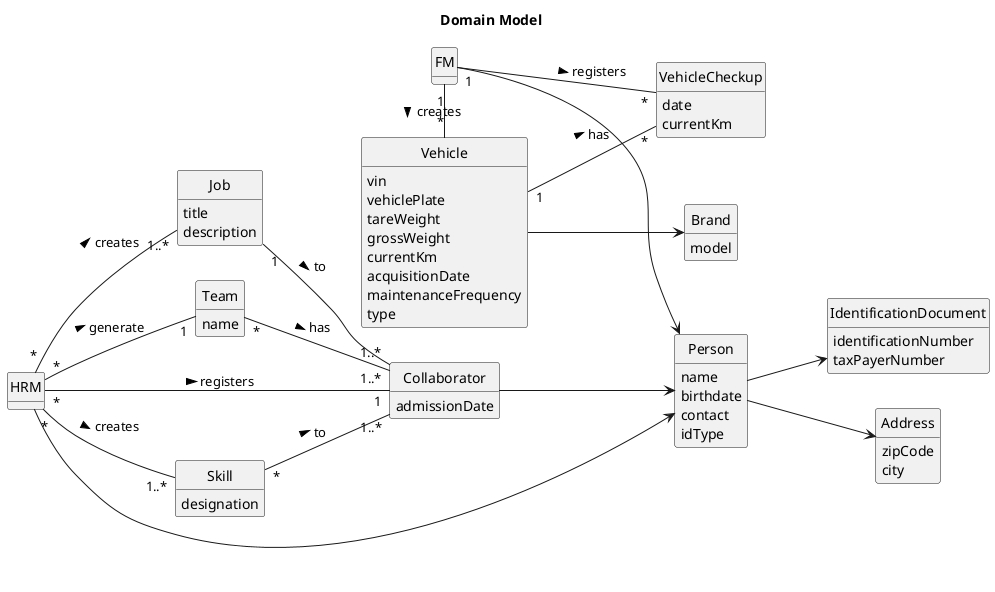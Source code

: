 @startuml
skinparam monochrome true
skinparam packageStyle rectangle
skinparam shadowing false
skinparam classAttributeIconSize 0
hide circle
hide methods
left to right direction

title Domain Model

class HRM {
}

class FM{
}

class Skill {
    designation
}

class Job {
    title
    description
}

class Collaborator {
    admissionDate
}

class IdentificationDocument{
    identificationNumber
    taxPayerNumber
}


class Team {
    name
}

class Vehicle {
    vin
    vehiclePlate
    tareWeight
    grossWeight
    currentKm
    acquisitionDate
    maintenanceFrequency
    type
}

class Brand{
    model
}

class VehicleCheckup{
    date
    currentKm
}

class Person {
    name
    birthdate
    contact
    idType
}

class Address{
    zipCode
    city
}

Vehicle --> Brand

HRM "*" -- "1..*" Skill : creates >

HRM "*" -- "1..*" Job : creates >

Collaborator  -->  Person
Person  -->  IdentificationDocument
HRM "*" -- "1" Collaborator : registers >
'HRM -- "1" Job : assigns >
Job "1" -- "1..*" Collaborator : to >

'HRM "1" -- "1..*" Skill : assigns >
Skill "*" -- "1..*" Collaborator : to >

HRM "*" -- "1" Team: generate   >
HRM  -->  Person
Team "*" -- "1..*" Collaborator : has >

FM "1" - "*" Vehicle : creates  >

FM "1" - "*" VehicleCheckup : registers >

Vehicle "1" -- "*" VehicleCheckup : has >

FM  -->  Person

Person --> Address

@enduml
